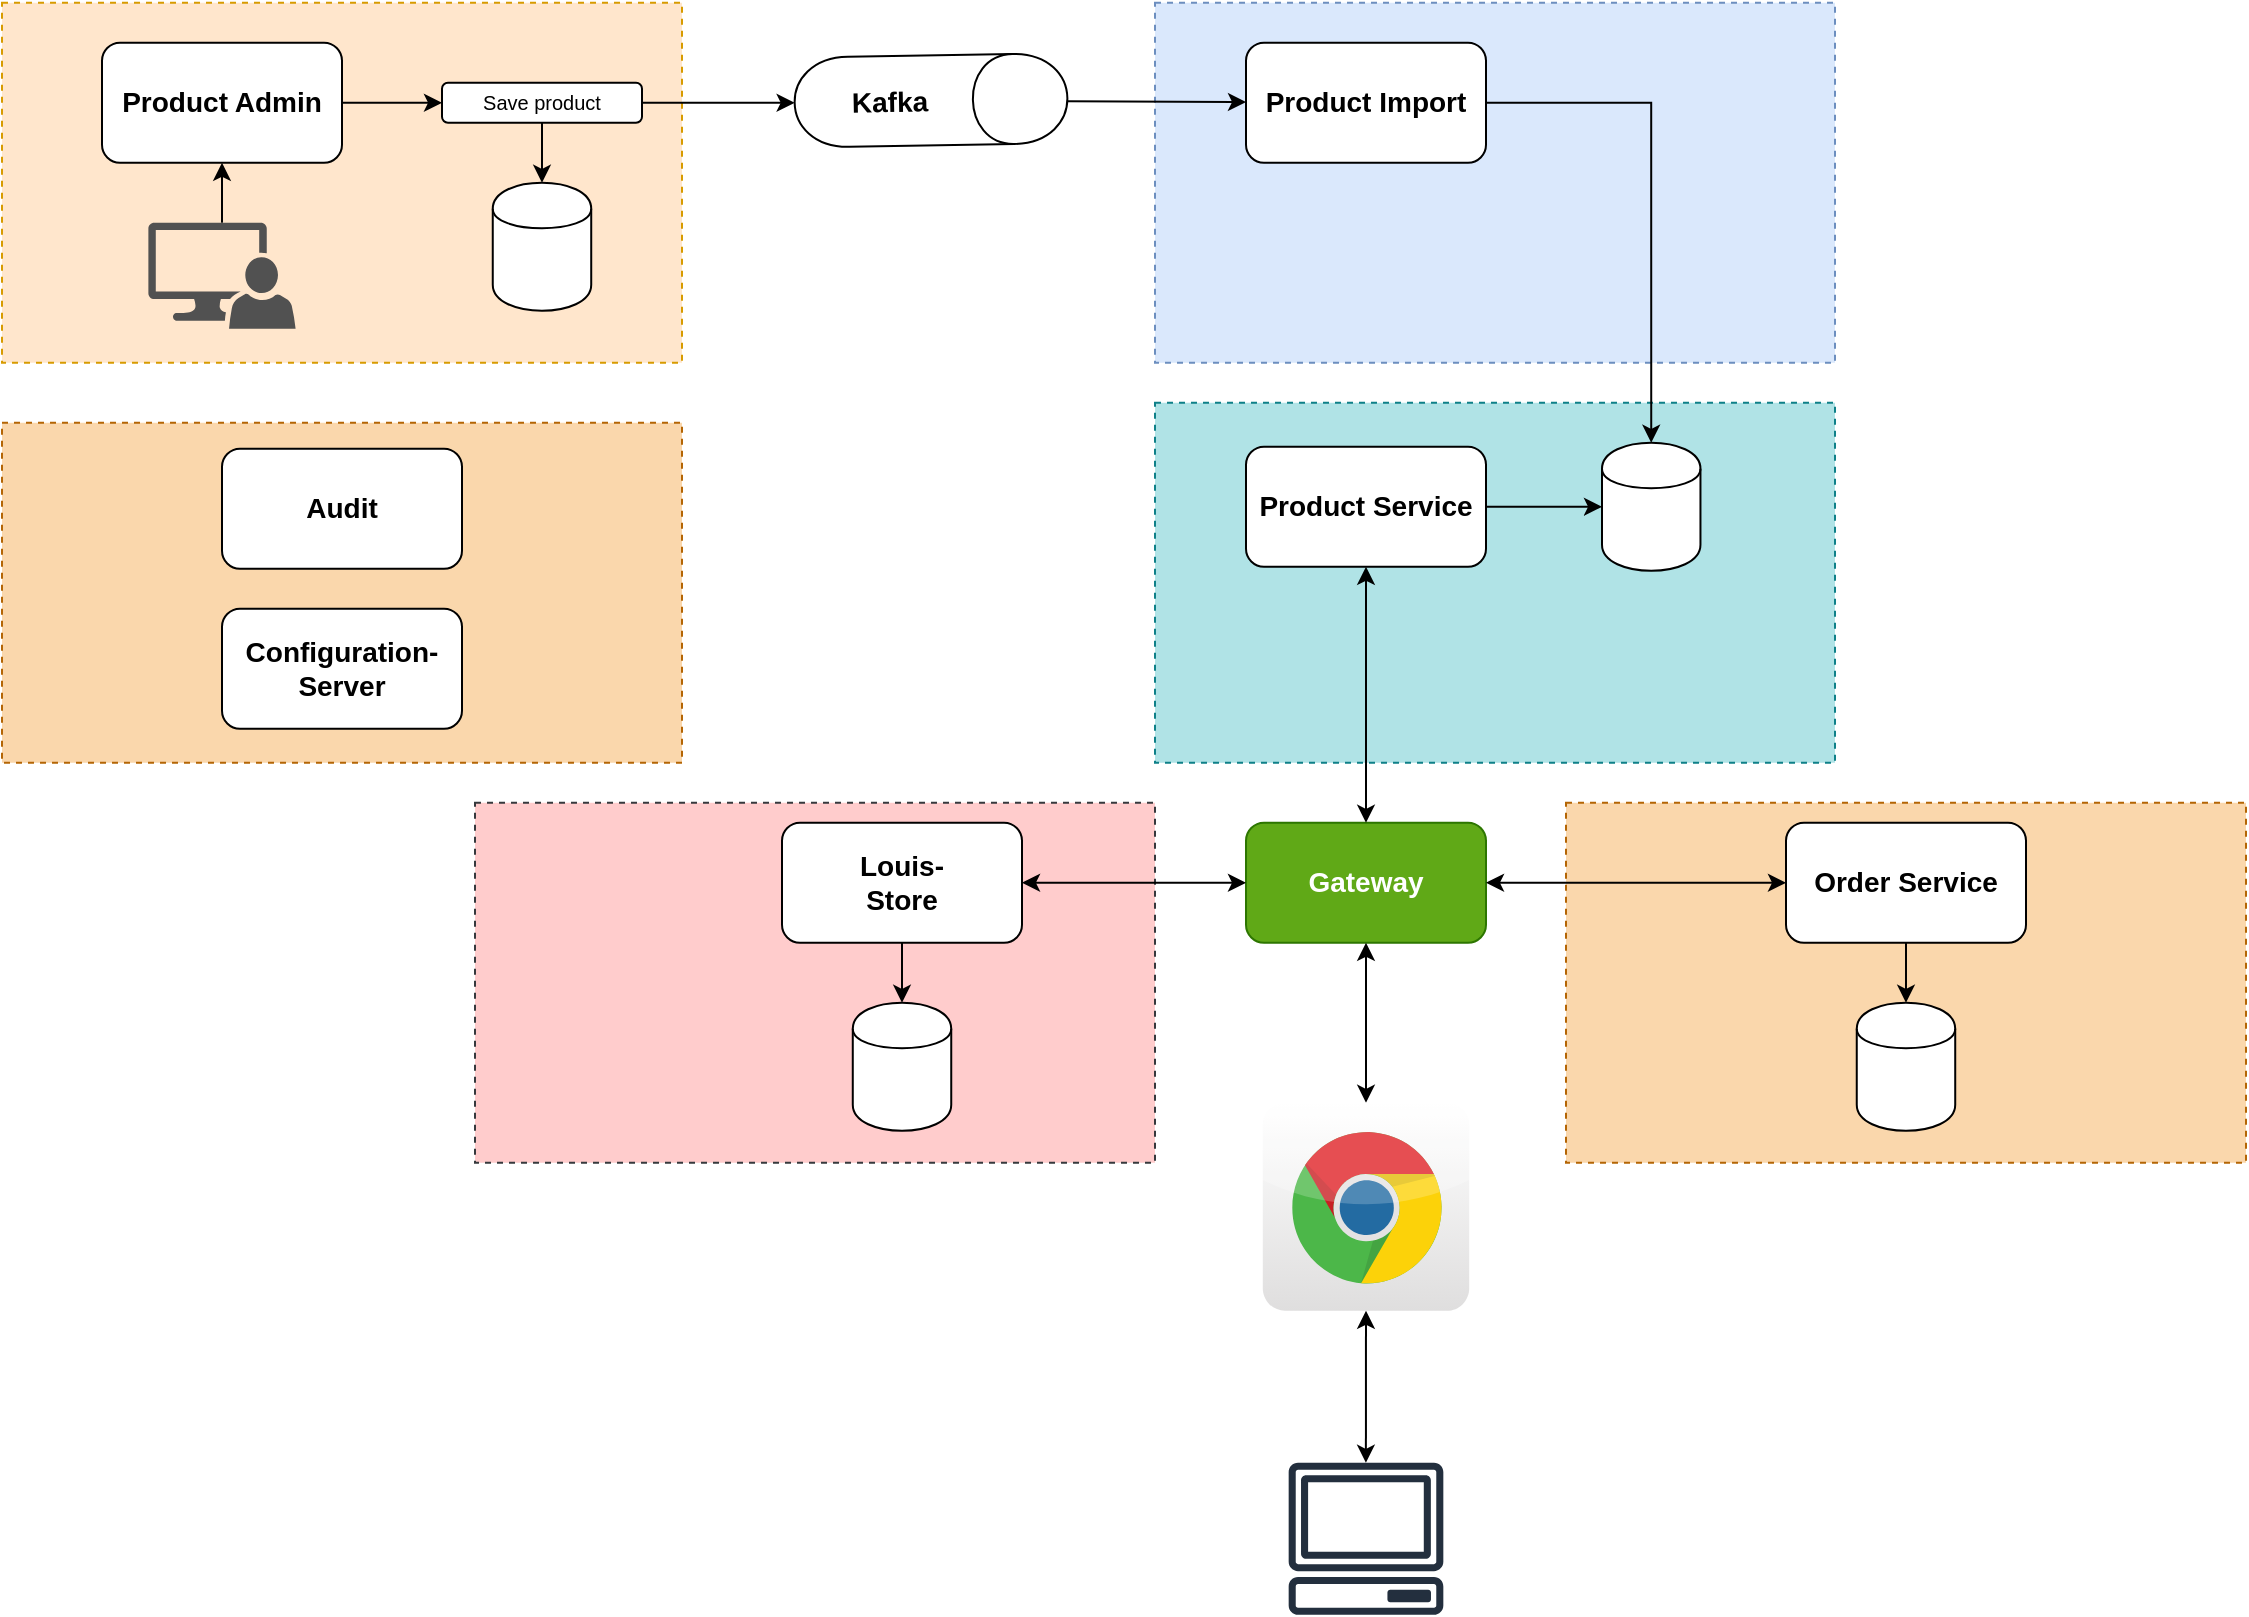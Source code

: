 <mxfile version="13.0.3" type="device" pages="2"><diagram name="Overview" id="929967ad-93f9-6ef4-fab6-5d389245f69c"><mxGraphModel dx="1042" dy="1851" grid="1" gridSize="10" guides="1" tooltips="1" connect="1" arrows="1" fold="1" page="1" pageScale="1.5" pageWidth="1169" pageHeight="826" background="none" math="0" shadow="0"><root><mxCell id="0" style=";html=1;"/><mxCell id="1" style=";html=1;" parent="0"/><mxCell id="MN-n-2Zfg41OGewFBpnT-48" value="" style="rounded=0;whiteSpace=wrap;html=1;fontSize=10;dashed=1;fillColor=#fad7ac;strokeColor=#b46504;" vertex="1" parent="1"><mxGeometry x="270" y="-802.62" width="340" height="170" as="geometry"/></mxCell><mxCell id="MN-n-2Zfg41OGewFBpnT-47" value="" style="rounded=0;whiteSpace=wrap;html=1;fontSize=10;dashed=1;fillColor=#ffcccc;strokeColor=#36393d;" vertex="1" parent="1"><mxGeometry x="506.5" y="-612.62" width="340" height="180" as="geometry"/></mxCell><mxCell id="MN-n-2Zfg41OGewFBpnT-46" value="" style="rounded=0;whiteSpace=wrap;html=1;fontSize=10;dashed=1;fillColor=#fad7ac;strokeColor=#b46504;" vertex="1" parent="1"><mxGeometry x="1052" y="-612.62" width="340" height="180" as="geometry"/></mxCell><mxCell id="MN-n-2Zfg41OGewFBpnT-44" value="" style="rounded=0;whiteSpace=wrap;html=1;fontSize=10;dashed=1;fillColor=#b0e3e6;strokeColor=#0e8088;" vertex="1" parent="1"><mxGeometry x="846.5" y="-812.62" width="340" height="180" as="geometry"/></mxCell><mxCell id="MN-n-2Zfg41OGewFBpnT-42" value="" style="rounded=0;whiteSpace=wrap;html=1;fontSize=10;dashed=1;fillColor=#dae8fc;strokeColor=#6c8ebf;" vertex="1" parent="1"><mxGeometry x="846.5" y="-1012.62" width="340" height="180" as="geometry"/></mxCell><mxCell id="MN-n-2Zfg41OGewFBpnT-41" value="" style="rounded=0;whiteSpace=wrap;html=1;fontSize=10;dashed=1;fillColor=#ffe6cc;strokeColor=#d79b00;" vertex="1" parent="1"><mxGeometry x="270" y="-1012.62" width="340" height="180" as="geometry"/></mxCell><mxCell id="MN-n-2Zfg41OGewFBpnT-1" value="Gateway" style="rounded=1;whiteSpace=wrap;html=1;fontStyle=1;fontSize=14;fillColor=#60a917;strokeColor=#2D7600;fontColor=#ffffff;" vertex="1" parent="1"><mxGeometry x="892" y="-602.62" width="120" height="60" as="geometry"/></mxCell><mxCell id="MN-n-2Zfg41OGewFBpnT-2" value="Audit" style="rounded=1;whiteSpace=wrap;html=1;fontStyle=1;fontSize=14;" vertex="1" parent="1"><mxGeometry x="380" y="-789.62" width="120" height="60" as="geometry"/></mxCell><mxCell id="MN-n-2Zfg41OGewFBpnT-3" value="Configuration-&lt;br&gt;Server" style="rounded=1;whiteSpace=wrap;html=1;fontStyle=1;fontSize=14;" vertex="1" parent="1"><mxGeometry x="380" y="-709.62" width="120" height="60" as="geometry"/></mxCell><mxCell id="MN-n-2Zfg41OGewFBpnT-35" style="edgeStyle=orthogonalEdgeStyle;rounded=0;jumpStyle=sharp;orthogonalLoop=1;jettySize=auto;html=1;entryX=0;entryY=0.5;entryDx=0;entryDy=0;startArrow=classic;startFill=1;fontSize=10;" edge="1" parent="1" source="MN-n-2Zfg41OGewFBpnT-4" target="MN-n-2Zfg41OGewFBpnT-1"><mxGeometry relative="1" as="geometry"/></mxCell><mxCell id="MN-n-2Zfg41OGewFBpnT-40" style="edgeStyle=orthogonalEdgeStyle;rounded=0;jumpStyle=sharp;orthogonalLoop=1;jettySize=auto;html=1;entryX=0.5;entryY=0;entryDx=0;entryDy=0;startArrow=none;startFill=0;fontSize=10;" edge="1" parent="1" source="MN-n-2Zfg41OGewFBpnT-4" target="MN-n-2Zfg41OGewFBpnT-38"><mxGeometry relative="1" as="geometry"/></mxCell><mxCell id="MN-n-2Zfg41OGewFBpnT-4" value="Louis-&lt;br&gt;Store" style="rounded=1;whiteSpace=wrap;html=1;fontStyle=1;fontSize=14;" vertex="1" parent="1"><mxGeometry x="660" y="-602.62" width="120" height="60" as="geometry"/></mxCell><mxCell id="MN-n-2Zfg41OGewFBpnT-34" style="edgeStyle=orthogonalEdgeStyle;rounded=0;jumpStyle=sharp;orthogonalLoop=1;jettySize=auto;html=1;entryX=1;entryY=0.5;entryDx=0;entryDy=0;fontSize=10;startArrow=classic;startFill=1;" edge="1" parent="1" source="MN-n-2Zfg41OGewFBpnT-5" target="MN-n-2Zfg41OGewFBpnT-1"><mxGeometry relative="1" as="geometry"/></mxCell><mxCell id="MN-n-2Zfg41OGewFBpnT-37" style="edgeStyle=orthogonalEdgeStyle;rounded=0;jumpStyle=sharp;orthogonalLoop=1;jettySize=auto;html=1;entryX=0.5;entryY=0;entryDx=0;entryDy=0;startArrow=none;startFill=0;fontSize=10;" edge="1" parent="1" source="MN-n-2Zfg41OGewFBpnT-5" target="MN-n-2Zfg41OGewFBpnT-36"><mxGeometry relative="1" as="geometry"/></mxCell><mxCell id="MN-n-2Zfg41OGewFBpnT-5" value="Order Service" style="rounded=1;whiteSpace=wrap;html=1;fontStyle=1;fontSize=14;" vertex="1" parent="1"><mxGeometry x="1162" y="-602.62" width="120" height="60" as="geometry"/></mxCell><mxCell id="MN-n-2Zfg41OGewFBpnT-21" value="" style="edgeStyle=orthogonalEdgeStyle;rounded=0;jumpStyle=sharp;orthogonalLoop=1;jettySize=auto;html=1;fontSize=10;" edge="1" parent="1" source="MN-n-2Zfg41OGewFBpnT-6" target="MN-n-2Zfg41OGewFBpnT-20"><mxGeometry relative="1" as="geometry"/></mxCell><mxCell id="MN-n-2Zfg41OGewFBpnT-6" value="Product Admin" style="rounded=1;whiteSpace=wrap;html=1;fontStyle=1;fontSize=14;" vertex="1" parent="1"><mxGeometry x="320" y="-992.62" width="120" height="60" as="geometry"/></mxCell><mxCell id="MN-n-2Zfg41OGewFBpnT-31" style="edgeStyle=orthogonalEdgeStyle;rounded=0;jumpStyle=sharp;orthogonalLoop=1;jettySize=auto;html=1;entryX=0.5;entryY=0;entryDx=0;entryDy=0;fontSize=10;" edge="1" parent="1" source="MN-n-2Zfg41OGewFBpnT-7" target="MN-n-2Zfg41OGewFBpnT-30"><mxGeometry relative="1" as="geometry"><Array as="points"><mxPoint x="1095" y="-962.62"/></Array></mxGeometry></mxCell><mxCell id="MN-n-2Zfg41OGewFBpnT-7" value="Product Import" style="rounded=1;whiteSpace=wrap;html=1;fontStyle=1;fontSize=14;" vertex="1" parent="1"><mxGeometry x="892" y="-992.62" width="120" height="60" as="geometry"/></mxCell><mxCell id="MN-n-2Zfg41OGewFBpnT-32" style="edgeStyle=orthogonalEdgeStyle;rounded=0;jumpStyle=sharp;orthogonalLoop=1;jettySize=auto;html=1;fontSize=10;" edge="1" parent="1" source="MN-n-2Zfg41OGewFBpnT-8" target="MN-n-2Zfg41OGewFBpnT-30"><mxGeometry relative="1" as="geometry"><mxPoint x="1075.39" y="-760.62" as="targetPoint"/></mxGeometry></mxCell><mxCell id="MN-n-2Zfg41OGewFBpnT-33" style="edgeStyle=orthogonalEdgeStyle;rounded=0;jumpStyle=sharp;orthogonalLoop=1;jettySize=auto;html=1;entryX=0.5;entryY=0;entryDx=0;entryDy=0;fontSize=10;startArrow=classic;startFill=1;" edge="1" parent="1" source="MN-n-2Zfg41OGewFBpnT-8" target="MN-n-2Zfg41OGewFBpnT-1"><mxGeometry relative="1" as="geometry"/></mxCell><mxCell id="MN-n-2Zfg41OGewFBpnT-8" value="Product Service" style="rounded=1;whiteSpace=wrap;html=1;fontStyle=1;fontSize=14;" vertex="1" parent="1"><mxGeometry x="892" y="-790.62" width="120" height="60" as="geometry"/></mxCell><mxCell id="MN-n-2Zfg41OGewFBpnT-27" value="" style="edgeStyle=none;rounded=0;jumpStyle=sharp;orthogonalLoop=1;jettySize=auto;html=1;fontSize=10;" edge="1" parent="1" source="MN-n-2Zfg41OGewFBpnT-13"><mxGeometry relative="1" as="geometry"><mxPoint x="791.315" y="-963.81" as="targetPoint"/></mxGeometry></mxCell><mxCell id="MN-n-2Zfg41OGewFBpnT-29" value="" style="edgeStyle=none;rounded=0;jumpStyle=sharp;orthogonalLoop=1;jettySize=auto;html=1;fontSize=10;" edge="1" parent="1" source="MN-n-2Zfg41OGewFBpnT-13" target="MN-n-2Zfg41OGewFBpnT-7"><mxGeometry relative="1" as="geometry"><mxPoint x="884.65" y="-1051.226" as="targetPoint"/></mxGeometry></mxCell><mxCell id="MN-n-2Zfg41OGewFBpnT-13" value="Kafka" style="shape=cylinder;whiteSpace=wrap;html=1;boundedLbl=1;backgroundOutline=1;fontSize=14;rotation=89;flipH=1;flipV=0;direction=east;horizontal=0;fontStyle=1" vertex="1" parent="1"><mxGeometry x="712" y="-1032" width="45.01" height="136.38" as="geometry"/></mxCell><mxCell id="MN-n-2Zfg41OGewFBpnT-15" value="" style="shape=cylinder;whiteSpace=wrap;html=1;boundedLbl=1;backgroundOutline=1;fontSize=14;" vertex="1" parent="1"><mxGeometry x="515.38" y="-922.62" width="49.23" height="64" as="geometry"/></mxCell><mxCell id="MN-n-2Zfg41OGewFBpnT-23" value="" style="edgeStyle=orthogonalEdgeStyle;rounded=0;jumpStyle=sharp;orthogonalLoop=1;jettySize=auto;html=1;fontSize=10;entryX=0.5;entryY=0;entryDx=0;entryDy=0;" edge="1" parent="1" source="MN-n-2Zfg41OGewFBpnT-20" target="MN-n-2Zfg41OGewFBpnT-15"><mxGeometry relative="1" as="geometry"><mxPoint x="540" y="-872.62" as="targetPoint"/></mxGeometry></mxCell><mxCell id="MN-n-2Zfg41OGewFBpnT-25" value="" style="rounded=0;jumpStyle=sharp;orthogonalLoop=1;jettySize=auto;html=1;fontSize=10;entryX=0.5;entryY=1;entryDx=0;entryDy=0;" edge="1" parent="1" source="MN-n-2Zfg41OGewFBpnT-20" target="MN-n-2Zfg41OGewFBpnT-13"><mxGeometry relative="1" as="geometry"><mxPoint x="670" y="-962.62" as="targetPoint"/></mxGeometry></mxCell><mxCell id="MN-n-2Zfg41OGewFBpnT-20" value="Save product" style="rounded=1;whiteSpace=wrap;html=1;fontSize=10;" vertex="1" parent="1"><mxGeometry x="490" y="-972.62" width="100" height="20" as="geometry"/></mxCell><mxCell id="MN-n-2Zfg41OGewFBpnT-30" value="" style="shape=cylinder;whiteSpace=wrap;html=1;boundedLbl=1;backgroundOutline=1;fontSize=14;" vertex="1" parent="1"><mxGeometry x="1070" y="-792.62" width="49.23" height="64" as="geometry"/></mxCell><mxCell id="MN-n-2Zfg41OGewFBpnT-36" value="" style="shape=cylinder;whiteSpace=wrap;html=1;boundedLbl=1;backgroundOutline=1;fontSize=14;" vertex="1" parent="1"><mxGeometry x="1197.38" y="-512.62" width="49.23" height="64" as="geometry"/></mxCell><mxCell id="MN-n-2Zfg41OGewFBpnT-38" value="" style="shape=cylinder;whiteSpace=wrap;html=1;boundedLbl=1;backgroundOutline=1;fontSize=14;" vertex="1" parent="1"><mxGeometry x="695.39" y="-512.62" width="49.23" height="64" as="geometry"/></mxCell><mxCell id="MN-n-2Zfg41OGewFBpnT-50" style="edgeStyle=orthogonalEdgeStyle;rounded=0;jumpStyle=sharp;orthogonalLoop=1;jettySize=auto;html=1;startArrow=none;startFill=0;fontSize=10;" edge="1" parent="1" source="MN-n-2Zfg41OGewFBpnT-49" target="MN-n-2Zfg41OGewFBpnT-6"><mxGeometry relative="1" as="geometry"/></mxCell><mxCell id="MN-n-2Zfg41OGewFBpnT-49" value="" style="pointerEvents=1;shadow=0;dashed=0;html=1;strokeColor=none;labelPosition=center;verticalLabelPosition=bottom;verticalAlign=top;align=center;fillColor=#515151;shape=mxgraph.mscae.system_center.admin_console;fontSize=10;" vertex="1" parent="1"><mxGeometry x="343.19" y="-902.62" width="73.61" height="53" as="geometry"/></mxCell><mxCell id="MN-n-2Zfg41OGewFBpnT-54" style="edgeStyle=orthogonalEdgeStyle;rounded=0;jumpStyle=sharp;orthogonalLoop=1;jettySize=auto;html=1;entryX=0.5;entryY=1;entryDx=0;entryDy=0;startArrow=classic;startFill=1;fontSize=10;" edge="1" parent="1" source="MN-n-2Zfg41OGewFBpnT-51" target="MN-n-2Zfg41OGewFBpnT-1"><mxGeometry relative="1" as="geometry"/></mxCell><mxCell id="MN-n-2Zfg41OGewFBpnT-51" value="" style="dashed=0;outlineConnect=0;html=1;align=center;labelPosition=center;verticalLabelPosition=bottom;verticalAlign=top;shape=mxgraph.webicons.chrome;gradientColor=#DFDEDE;fontSize=10;" vertex="1" parent="1"><mxGeometry x="900.4" y="-462.62" width="103.2" height="104" as="geometry"/></mxCell><mxCell id="MN-n-2Zfg41OGewFBpnT-53" style="edgeStyle=orthogonalEdgeStyle;rounded=0;jumpStyle=sharp;orthogonalLoop=1;jettySize=auto;html=1;startArrow=classic;startFill=1;fontSize=10;" edge="1" parent="1" source="MN-n-2Zfg41OGewFBpnT-52" target="MN-n-2Zfg41OGewFBpnT-51"><mxGeometry relative="1" as="geometry"/></mxCell><mxCell id="MN-n-2Zfg41OGewFBpnT-52" value="" style="outlineConnect=0;fontColor=#232F3E;gradientColor=none;fillColor=#232F3E;strokeColor=none;dashed=0;verticalLabelPosition=bottom;verticalAlign=top;align=center;html=1;fontSize=12;fontStyle=0;aspect=fixed;pointerEvents=1;shape=mxgraph.aws4.client;" vertex="1" parent="1"><mxGeometry x="913" y="-282.62" width="78" height="76" as="geometry"/></mxCell></root></mxGraphModel></diagram><diagram id="_i-kCsfnqbjh8yBzu-tp" name="Configuration"><mxGraphModel dx="1266" dy="1843" grid="1" gridSize="10" guides="1" tooltips="1" connect="1" arrows="1" fold="1" page="1" pageScale="1" pageWidth="850" pageHeight="1100" math="0" shadow="0"><root><mxCell id="CI_Qi80KO2TfaekcSMSP-0"/><mxCell id="CI_Qi80KO2TfaekcSMSP-1" parent="CI_Qi80KO2TfaekcSMSP-0"/><mxCell id="CdZsWe4jh95E6Y2b6zUI-12" style="edgeStyle=none;rounded=0;jumpStyle=sharp;orthogonalLoop=1;jettySize=auto;html=1;entryX=0;entryY=0.5;entryDx=0;entryDy=0;startArrow=none;startFill=0;endArrow=none;endFill=0;fontSize=10;" edge="1" parent="CI_Qi80KO2TfaekcSMSP-1" source="CdZsWe4jh95E6Y2b6zUI-0" target="CdZsWe4jh95E6Y2b6zUI-2"><mxGeometry relative="1" as="geometry"/></mxCell><mxCell id="CdZsWe4jh95E6Y2b6zUI-0" value="Gateway" style="rounded=1;whiteSpace=wrap;html=1;fontStyle=1;fontSize=14;" vertex="1" parent="CI_Qi80KO2TfaekcSMSP-1"><mxGeometry x="440" y="-490" width="120" height="60" as="geometry"/></mxCell><mxCell id="CdZsWe4jh95E6Y2b6zUI-8" style="rounded=0;jumpStyle=sharp;orthogonalLoop=1;jettySize=auto;html=1;entryX=0;entryY=0.5;entryDx=0;entryDy=0;startArrow=none;startFill=0;fontSize=10;exitX=1;exitY=0.5;exitDx=0;exitDy=0;endArrow=none;endFill=0;" edge="1" parent="CI_Qi80KO2TfaekcSMSP-1" source="CdZsWe4jh95E6Y2b6zUI-1" target="CdZsWe4jh95E6Y2b6zUI-2"><mxGeometry relative="1" as="geometry"/></mxCell><mxCell id="CdZsWe4jh95E6Y2b6zUI-1" value="Audit" style="rounded=1;whiteSpace=wrap;html=1;fontStyle=1;fontSize=14;" vertex="1" parent="CI_Qi80KO2TfaekcSMSP-1"><mxGeometry x="440" y="-860" width="120" height="60" as="geometry"/></mxCell><mxCell id="CdZsWe4jh95E6Y2b6zUI-14" style="edgeStyle=none;rounded=0;jumpStyle=sharp;orthogonalLoop=1;jettySize=auto;html=1;startArrow=none;startFill=0;endArrow=none;endFill=0;fontSize=10;" edge="1" parent="CI_Qi80KO2TfaekcSMSP-1" source="CdZsWe4jh95E6Y2b6zUI-2" target="CdZsWe4jh95E6Y2b6zUI-7"><mxGeometry relative="1" as="geometry"/></mxCell><mxCell id="CdZsWe4jh95E6Y2b6zUI-2" value="Configuration-&lt;br&gt;Server" style="rounded=1;whiteSpace=wrap;html=1;fontStyle=1;fontSize=14;fillColor=#008a00;strokeColor=#005700;fontColor=#ffffff;" vertex="1" parent="CI_Qi80KO2TfaekcSMSP-1"><mxGeometry x="780" y="-620" width="120" height="60" as="geometry"/></mxCell><mxCell id="CdZsWe4jh95E6Y2b6zUI-11" style="edgeStyle=none;rounded=0;jumpStyle=sharp;orthogonalLoop=1;jettySize=auto;html=1;entryX=0;entryY=0.5;entryDx=0;entryDy=0;startArrow=none;startFill=0;endArrow=none;endFill=0;fontSize=10;" edge="1" parent="CI_Qi80KO2TfaekcSMSP-1" source="CdZsWe4jh95E6Y2b6zUI-3" target="CdZsWe4jh95E6Y2b6zUI-2"><mxGeometry relative="1" as="geometry"/></mxCell><mxCell id="CdZsWe4jh95E6Y2b6zUI-3" value="Louis-&lt;br&gt;Store" style="rounded=1;whiteSpace=wrap;html=1;fontStyle=1;fontSize=14;" vertex="1" parent="CI_Qi80KO2TfaekcSMSP-1"><mxGeometry x="440" y="-580" width="120" height="60" as="geometry"/></mxCell><mxCell id="CdZsWe4jh95E6Y2b6zUI-13" style="edgeStyle=none;rounded=0;jumpStyle=sharp;orthogonalLoop=1;jettySize=auto;html=1;entryX=0;entryY=0.5;entryDx=0;entryDy=0;startArrow=none;startFill=0;endArrow=none;endFill=0;fontSize=10;" edge="1" parent="CI_Qi80KO2TfaekcSMSP-1" source="CdZsWe4jh95E6Y2b6zUI-4" target="CdZsWe4jh95E6Y2b6zUI-2"><mxGeometry relative="1" as="geometry"/></mxCell><mxCell id="CdZsWe4jh95E6Y2b6zUI-4" value="Order Service" style="rounded=1;whiteSpace=wrap;html=1;fontStyle=1;fontSize=14;" vertex="1" parent="CI_Qi80KO2TfaekcSMSP-1"><mxGeometry x="440" y="-400" width="120" height="60" as="geometry"/></mxCell><mxCell id="CdZsWe4jh95E6Y2b6zUI-9" style="edgeStyle=none;rounded=0;jumpStyle=sharp;orthogonalLoop=1;jettySize=auto;html=1;entryX=0;entryY=0.5;entryDx=0;entryDy=0;startArrow=none;startFill=0;fontSize=10;endArrow=none;endFill=0;" edge="1" parent="CI_Qi80KO2TfaekcSMSP-1" source="CdZsWe4jh95E6Y2b6zUI-5" target="CdZsWe4jh95E6Y2b6zUI-2"><mxGeometry relative="1" as="geometry"/></mxCell><mxCell id="CdZsWe4jh95E6Y2b6zUI-5" value="Product Import" style="rounded=1;whiteSpace=wrap;html=1;fontStyle=1;fontSize=14;" vertex="1" parent="CI_Qi80KO2TfaekcSMSP-1"><mxGeometry x="440" y="-760" width="120" height="60" as="geometry"/></mxCell><mxCell id="CdZsWe4jh95E6Y2b6zUI-10" style="edgeStyle=none;rounded=0;jumpStyle=sharp;orthogonalLoop=1;jettySize=auto;html=1;entryX=0;entryY=0.5;entryDx=0;entryDy=0;startArrow=none;startFill=0;fontSize=10;endArrow=none;endFill=0;" edge="1" parent="CI_Qi80KO2TfaekcSMSP-1" source="CdZsWe4jh95E6Y2b6zUI-6" target="CdZsWe4jh95E6Y2b6zUI-2"><mxGeometry relative="1" as="geometry"/></mxCell><mxCell id="CdZsWe4jh95E6Y2b6zUI-6" value="Product Service" style="rounded=1;whiteSpace=wrap;html=1;fontStyle=1;fontSize=14;" vertex="1" parent="CI_Qi80KO2TfaekcSMSP-1"><mxGeometry x="440" y="-670" width="120" height="60" as="geometry"/></mxCell><mxCell id="CdZsWe4jh95E6Y2b6zUI-7" value="&lt;b&gt;&lt;font style=&quot;font-size: 14px&quot;&gt;bookstore-config&lt;/font&gt;&lt;/b&gt;" style="verticalLabelPosition=bottom;html=1;verticalAlign=top;align=center;strokeColor=none;fillColor=#00BEF2;shape=mxgraph.azure.git_repository;dashed=1;fontSize=10;" vertex="1" parent="CI_Qi80KO2TfaekcSMSP-1"><mxGeometry x="1040" y="-630" width="80" height="80" as="geometry"/></mxCell></root></mxGraphModel></diagram></mxfile>